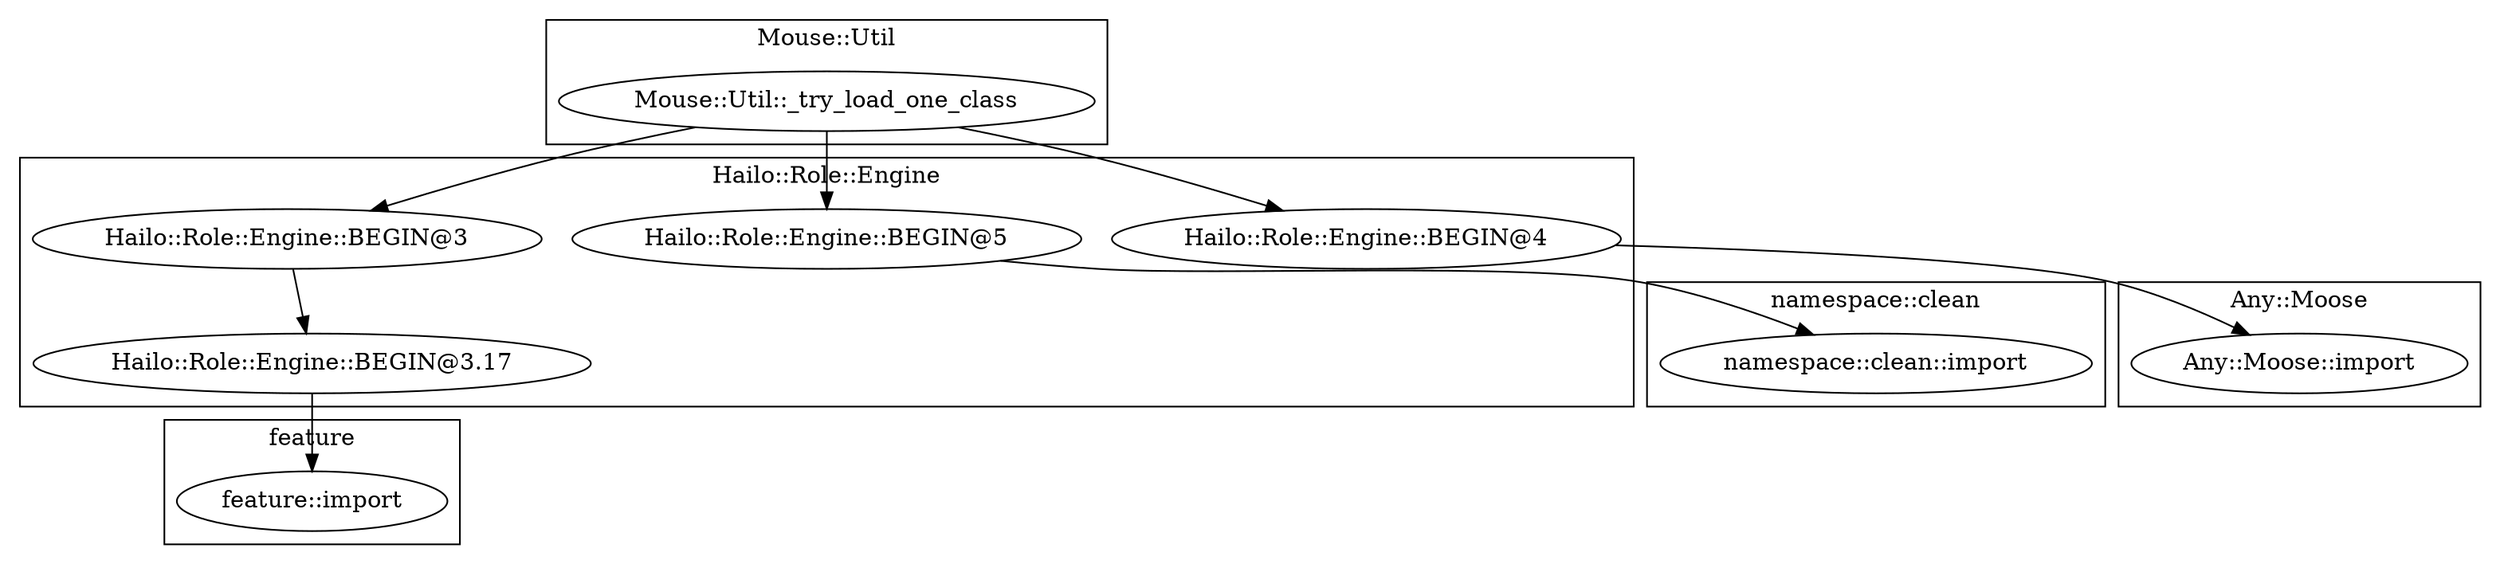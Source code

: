 digraph {
graph [overlap=false]
subgraph cluster_feature {
	label="feature";
	"feature::import";
}
subgraph cluster_Any_Moose {
	label="Any::Moose";
	"Any::Moose::import";
}
subgraph cluster_Hailo_Role_Engine {
	label="Hailo::Role::Engine";
	"Hailo::Role::Engine::BEGIN@3.17";
	"Hailo::Role::Engine::BEGIN@5";
	"Hailo::Role::Engine::BEGIN@4";
	"Hailo::Role::Engine::BEGIN@3";
}
subgraph cluster_Mouse_Util {
	label="Mouse::Util";
	"Mouse::Util::_try_load_one_class";
}
subgraph cluster_namespace_clean {
	label="namespace::clean";
	"namespace::clean::import";
}
"Hailo::Role::Engine::BEGIN@3" -> "Hailo::Role::Engine::BEGIN@3.17";
"Mouse::Util::_try_load_one_class" -> "Hailo::Role::Engine::BEGIN@4";
"Hailo::Role::Engine::BEGIN@4" -> "Any::Moose::import";
"Mouse::Util::_try_load_one_class" -> "Hailo::Role::Engine::BEGIN@3";
"Hailo::Role::Engine::BEGIN@3.17" -> "feature::import";
"Hailo::Role::Engine::BEGIN@5" -> "namespace::clean::import";
"Mouse::Util::_try_load_one_class" -> "Hailo::Role::Engine::BEGIN@5";
}
